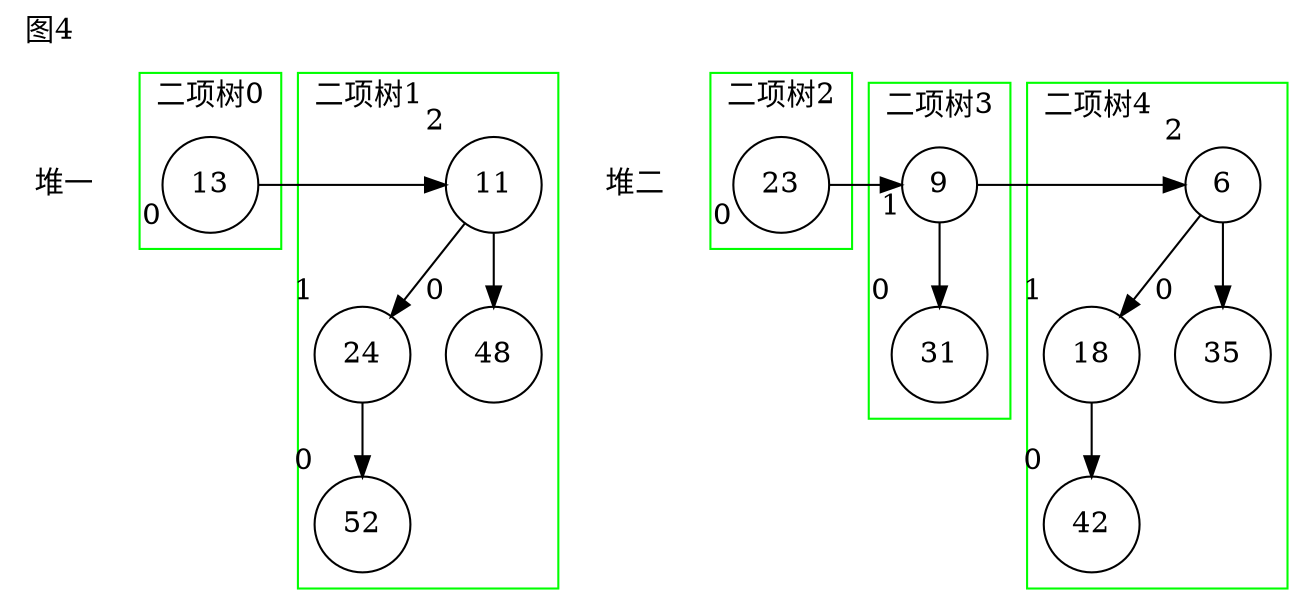 digraph g{
node[shape=circle];
label="图4";
labeljust=l;
labelloc=t;
nt1[label="堆一",shape=plaintext];
subgraph cluster_0 {
pencolor=green;label="二项树0";n267[label=13, xlabel=0];
}
subgraph cluster_1 {
pencolor=green;label="二项树1";n268[label=11, xlabel=2];
n269[label=24, xlabel=1];
n268->n269;
n270[label=48, xlabel=0];
n268->n270[weight=100];
n271[label=52, xlabel=0];
n269->n271[weight=100];
}
n267->n268[constraint=false];
nt2[label="堆二",shape=plaintext];
subgraph cluster_2 {
pencolor=green;label="二项树2";n272[label=23, xlabel=0];
}
subgraph cluster_3 {
pencolor=green;label="二项树3";n273[label=9, xlabel=1];
n274[label=31, xlabel=0];
n273->n274[weight=100];
}
n272->n273[constraint=false];
subgraph cluster_4 {
pencolor=green;label="二项树4";n275[label=6, xlabel=2];
n276[label=18, xlabel=1];
n275->n276;
n277[label=35, xlabel=0];
n275->n277[weight=100];
n278[label=42, xlabel=0];
n276->n278[weight=100];
}
n273->n275[constraint=false];
}
